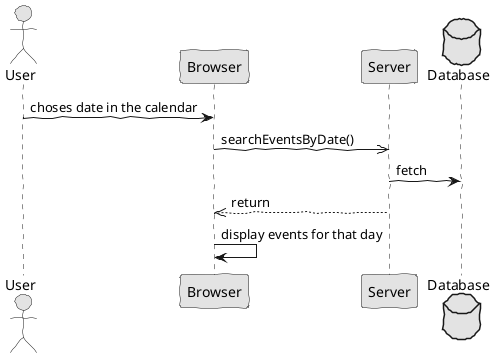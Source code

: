 @startuml  analysis2.png
skinparam handwritten true
skinparam monochrome true
skinparam packageStyle rect
skinparam defaultFontName FG Virgil
skinparam shadowing false

actor User

User -> Browser : choses date in the calendar

Browser ->> Server : searchEventsByDate()

database Database

Server -> Database : fetch

Server -->> Browser : return

Browser -> Browser : display events for that day

@enduml